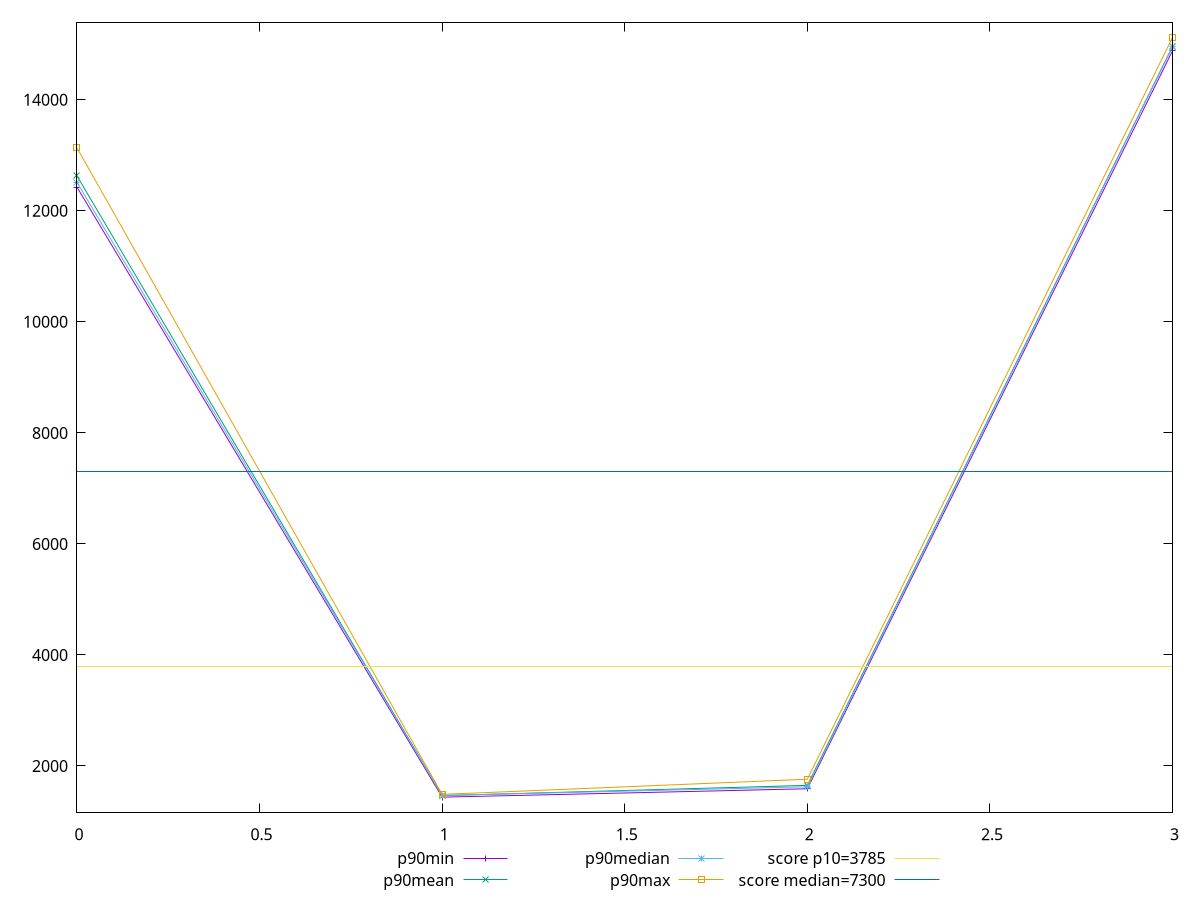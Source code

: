 reset

$p90Min <<EOF
0 12426.6485
1 1437.5549999999998
2 1589.0114999999998
3 14882.871500000001
EOF

$p90Mean <<EOF
0 12629.181659574468
1 1465.3341510638297
2 1650.3060414893614
3 14959.95253191489
EOF

$p90Median <<EOF
0 12511.90325
1 1468.35435
2 1624.2195000000002
3 14952.575
EOF

$p90Max <<EOF
0 13134.301499999998
1 1487.8770000000002
2 1760.65
3 15123.300499999998
EOF

set key outside below
set xrange [0:3]
set yrange [1163.84009:15397.015409999998]
set trange [1163.84009:15397.015409999998]
set terminal svg size 640, 560 enhanced background rgb 'white'
set output "reports/report_00031_2021-02-24T23-18-18.084Z/interactive/progression/value.svg"

plot $p90Min title "p90min" with linespoints, \
     $p90Mean title "p90mean" with linespoints, \
     $p90Median title "p90median" with linespoints, \
     $p90Max title "p90max" with linespoints, \
     3785 title "score p10=3785", \
     7300 title "score median=7300"

reset
